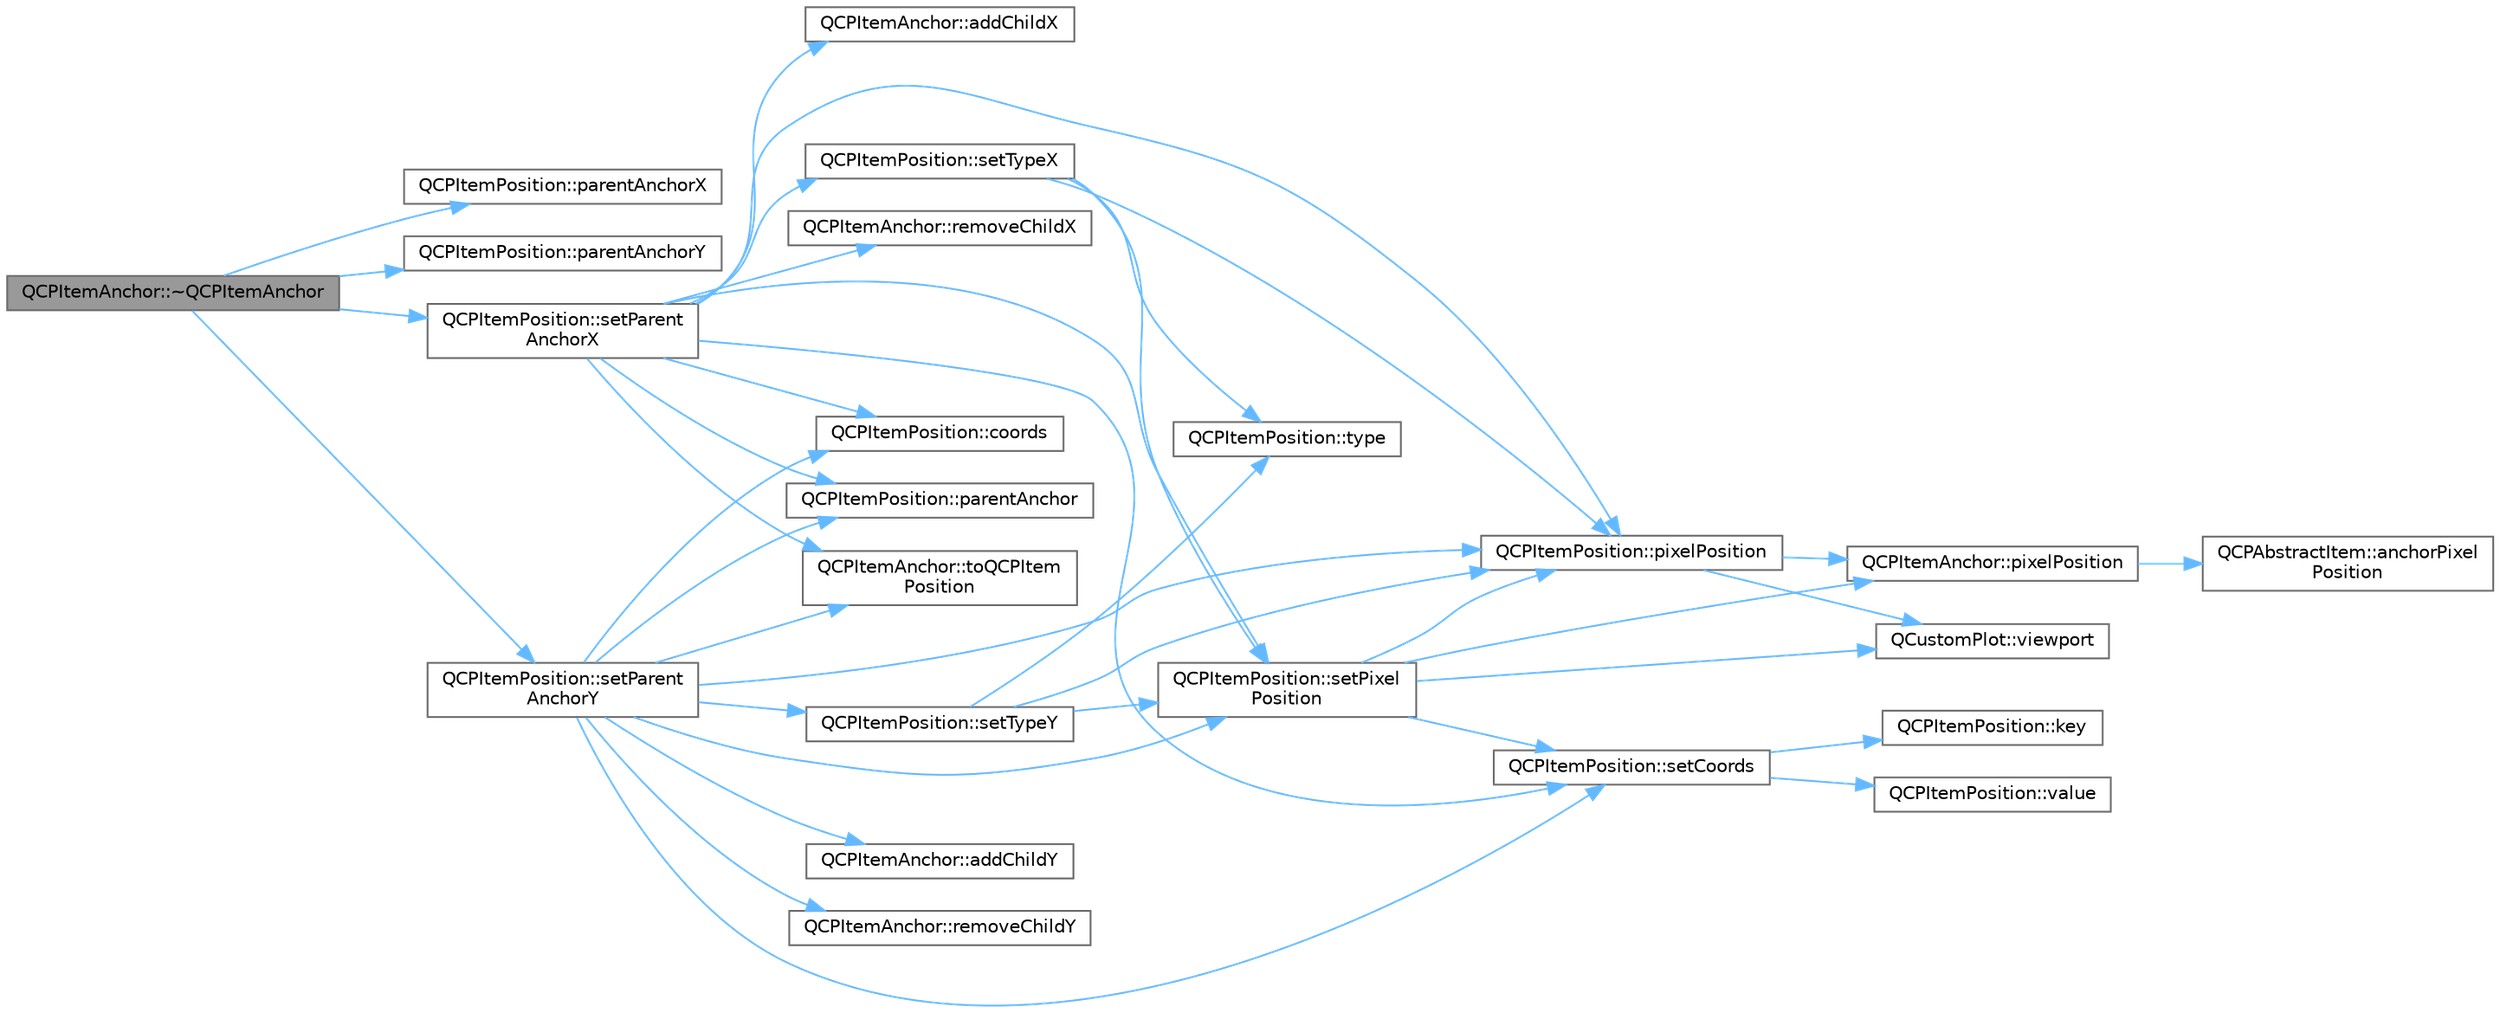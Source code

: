 digraph "QCPItemAnchor::~QCPItemAnchor"
{
 // LATEX_PDF_SIZE
  bgcolor="transparent";
  edge [fontname=Helvetica,fontsize=10,labelfontname=Helvetica,labelfontsize=10];
  node [fontname=Helvetica,fontsize=10,shape=box,height=0.2,width=0.4];
  rankdir="LR";
  Node1 [label="QCPItemAnchor::~QCPItemAnchor",height=0.2,width=0.4,color="gray40", fillcolor="grey60", style="filled", fontcolor="black",tooltip=" "];
  Node1 -> Node2 [color="steelblue1",style="solid"];
  Node2 [label="QCPItemPosition::parentAnchorX",height=0.2,width=0.4,color="grey40", fillcolor="white", style="filled",URL="$class_q_c_p_item_position.html#afd6993258e88255a6b5e82e98df40d6a",tooltip=" "];
  Node1 -> Node3 [color="steelblue1",style="solid"];
  Node3 [label="QCPItemPosition::parentAnchorY",height=0.2,width=0.4,color="grey40", fillcolor="white", style="filled",URL="$class_q_c_p_item_position.html#a5151572d157fd475c9b2bc9b9df6595b",tooltip=" "];
  Node1 -> Node4 [color="steelblue1",style="solid"];
  Node4 [label="QCPItemPosition::setParent\lAnchorX",height=0.2,width=0.4,color="grey40", fillcolor="white", style="filled",URL="$class_q_c_p_item_position.html#add71461a973927c74e42179480916d9c",tooltip=" "];
  Node4 -> Node5 [color="steelblue1",style="solid"];
  Node5 [label="QCPItemAnchor::addChildX",height=0.2,width=0.4,color="grey40", fillcolor="white", style="filled",URL="$class_q_c_p_item_anchor.html#aef15daa640debfb11b0aeaa2116c6fbc",tooltip=" "];
  Node4 -> Node6 [color="steelblue1",style="solid"];
  Node6 [label="QCPItemPosition::coords",height=0.2,width=0.4,color="grey40", fillcolor="white", style="filled",URL="$class_q_c_p_item_position.html#aa4ecf5b04c67049c05d37619e090820b",tooltip=" "];
  Node4 -> Node7 [color="steelblue1",style="solid"];
  Node7 [label="QCPItemPosition::parentAnchor",height=0.2,width=0.4,color="grey40", fillcolor="white", style="filled",URL="$class_q_c_p_item_position.html#a0a87f9dce1af6cc9b510785991bcf1c6",tooltip=" "];
  Node4 -> Node8 [color="steelblue1",style="solid"];
  Node8 [label="QCPItemPosition::pixelPosition",height=0.2,width=0.4,color="grey40", fillcolor="white", style="filled",URL="$class_q_c_p_item_position.html#a8be9a4787635433edecc75164beb748d",tooltip=" "];
  Node8 -> Node9 [color="steelblue1",style="solid"];
  Node9 [label="QCPItemAnchor::pixelPosition",height=0.2,width=0.4,color="grey40", fillcolor="white", style="filled",URL="$class_q_c_p_item_anchor.html#a06dcfb7220d26eee93eef56ae66582cb",tooltip=" "];
  Node9 -> Node10 [color="steelblue1",style="solid"];
  Node10 [label="QCPAbstractItem::anchorPixel\lPosition",height=0.2,width=0.4,color="grey40", fillcolor="white", style="filled",URL="$class_q_c_p_abstract_item.html#ada5bad4e1196c4fc0d0d12328e24b8f2",tooltip=" "];
  Node8 -> Node11 [color="steelblue1",style="solid"];
  Node11 [label="QCustomPlot::viewport",height=0.2,width=0.4,color="grey40", fillcolor="white", style="filled",URL="$class_q_custom_plot.html#a19842409b18f556b256d05e97fffc670",tooltip=" "];
  Node4 -> Node12 [color="steelblue1",style="solid"];
  Node12 [label="QCPItemAnchor::removeChildX",height=0.2,width=0.4,color="grey40", fillcolor="white", style="filled",URL="$class_q_c_p_item_anchor.html#a230b1d494cda63458e289bbe1b642599",tooltip=" "];
  Node4 -> Node13 [color="steelblue1",style="solid"];
  Node13 [label="QCPItemPosition::setCoords",height=0.2,width=0.4,color="grey40", fillcolor="white", style="filled",URL="$class_q_c_p_item_position.html#aa988ba4e87ab684c9021017dcaba945f",tooltip=" "];
  Node13 -> Node14 [color="steelblue1",style="solid"];
  Node14 [label="QCPItemPosition::key",height=0.2,width=0.4,color="grey40", fillcolor="white", style="filled",URL="$class_q_c_p_item_position.html#a6fc519f1b73722a8d0cff7d4d647407e",tooltip=" "];
  Node13 -> Node15 [color="steelblue1",style="solid"];
  Node15 [label="QCPItemPosition::value",height=0.2,width=0.4,color="grey40", fillcolor="white", style="filled",URL="$class_q_c_p_item_position.html#acfcf86f840a7366a4299bff593d5d636",tooltip=" "];
  Node4 -> Node16 [color="steelblue1",style="solid"];
  Node16 [label="QCPItemPosition::setPixel\lPosition",height=0.2,width=0.4,color="grey40", fillcolor="white", style="filled",URL="$class_q_c_p_item_position.html#a8d4f858f2089973967cf9cb81970ef0a",tooltip=" "];
  Node16 -> Node9 [color="steelblue1",style="solid"];
  Node16 -> Node8 [color="steelblue1",style="solid"];
  Node16 -> Node13 [color="steelblue1",style="solid"];
  Node16 -> Node11 [color="steelblue1",style="solid"];
  Node4 -> Node17 [color="steelblue1",style="solid"];
  Node17 [label="QCPItemPosition::setTypeX",height=0.2,width=0.4,color="grey40", fillcolor="white", style="filled",URL="$class_q_c_p_item_position.html#a2113b2351d6d00457fb3559a4e20c3ea",tooltip=" "];
  Node17 -> Node8 [color="steelblue1",style="solid"];
  Node17 -> Node16 [color="steelblue1",style="solid"];
  Node17 -> Node18 [color="steelblue1",style="solid"];
  Node18 [label="QCPItemPosition::type",height=0.2,width=0.4,color="grey40", fillcolor="white", style="filled",URL="$class_q_c_p_item_position.html#abfd74d86bd799306ce0295ffe433bdfc",tooltip=" "];
  Node4 -> Node19 [color="steelblue1",style="solid"];
  Node19 [label="QCPItemAnchor::toQCPItem\lPosition",height=0.2,width=0.4,color="grey40", fillcolor="white", style="filled",URL="$class_q_c_p_item_anchor.html#ac54b20120669950255a63587193dbb86",tooltip=" "];
  Node1 -> Node20 [color="steelblue1",style="solid"];
  Node20 [label="QCPItemPosition::setParent\lAnchorY",height=0.2,width=0.4,color="grey40", fillcolor="white", style="filled",URL="$class_q_c_p_item_position.html#add5ec1db9d19cec58a3b5c9e0a0c3f9d",tooltip=" "];
  Node20 -> Node21 [color="steelblue1",style="solid"];
  Node21 [label="QCPItemAnchor::addChildY",height=0.2,width=0.4,color="grey40", fillcolor="white", style="filled",URL="$class_q_c_p_item_anchor.html#af05dc56f24536f0c7a9a0f57b58cea67",tooltip=" "];
  Node20 -> Node6 [color="steelblue1",style="solid"];
  Node20 -> Node7 [color="steelblue1",style="solid"];
  Node20 -> Node8 [color="steelblue1",style="solid"];
  Node20 -> Node22 [color="steelblue1",style="solid"];
  Node22 [label="QCPItemAnchor::removeChildY",height=0.2,width=0.4,color="grey40", fillcolor="white", style="filled",URL="$class_q_c_p_item_anchor.html#aa2394911d8fff3bd958b9f4f1994b64d",tooltip=" "];
  Node20 -> Node13 [color="steelblue1",style="solid"];
  Node20 -> Node16 [color="steelblue1",style="solid"];
  Node20 -> Node23 [color="steelblue1",style="solid"];
  Node23 [label="QCPItemPosition::setTypeY",height=0.2,width=0.4,color="grey40", fillcolor="white", style="filled",URL="$class_q_c_p_item_position.html#ac2a454aa5a54c1615c50686601ec4510",tooltip=" "];
  Node23 -> Node8 [color="steelblue1",style="solid"];
  Node23 -> Node16 [color="steelblue1",style="solid"];
  Node23 -> Node18 [color="steelblue1",style="solid"];
  Node20 -> Node19 [color="steelblue1",style="solid"];
}
